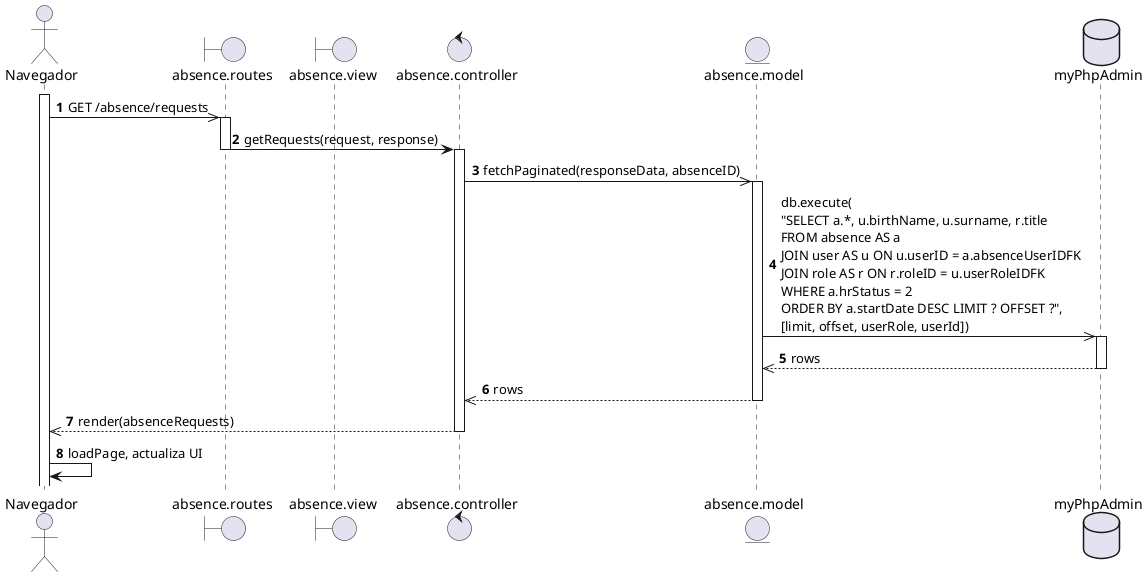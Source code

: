 @startuml CU09 - Líder consulta respuesta hacia ausencia de colaborador - Diagrama de secuencia
actor Navegador
boundary "absence.routes" as Routes
boundary "absence.view" as View
control "absence.controller" as Controller
entity "absence.model" as Model
database "myPhpAdmin" as DB

autonumber

' El Navegador envía la petición AJAX para registrar la respuesta a la ausencia
activate Navegador
Navegador ->> Routes: GET /absence/requests

activate Routes
Routes -> Controller: getRequests(request, response)
deactivate Routes
activate Controller

' El controlador invoca al modelo para actualizar la respuesta de la ausencia
Controller ->> Model: fetchPaginated(responseData, absenceID)
activate Model

' El modelo ejecuta la consulta en la base de datos
Model ->> DB: db.execute(\n"SELECT a.*, u.birthName, u.surname, r.title \nFROM absence AS a \nJOIN user AS u ON u.userID = a.absenceUserIDFK \nJOIN role AS r ON r.roleID = u.userRoleIDFK \nWHERE a.hrStatus = 2 \nORDER BY a.startDate DESC LIMIT ? OFFSET ?", \n[limit, offset, userRole, userId])
activate DB
DB -->> Model: rows
deactivate DB

Model -->> Controller: rows
deactivate Model

' El controlador procesa el resultado y prepara la respuesta para la vista (AJAX JSON o fragmento HTML)
Controller -->> Navegador: render(absenceRequests)
deactivate Controller


' El Navegador procesa la respuesta y actualiza la interfaz
Navegador -> Navegador: loadPage, actualiza UI

@enduml